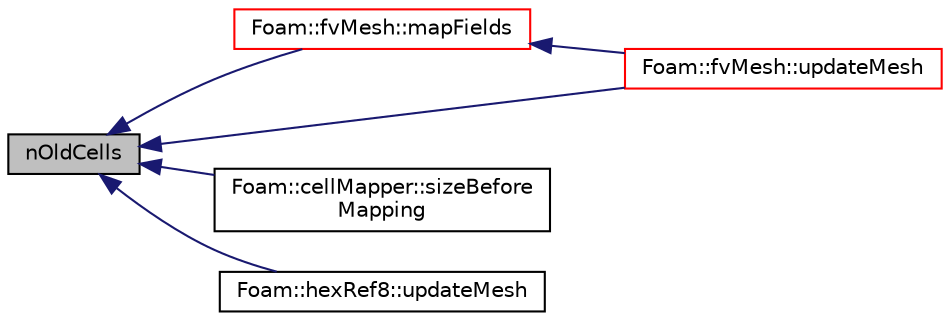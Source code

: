 digraph "nOldCells"
{
  bgcolor="transparent";
  edge [fontname="Helvetica",fontsize="10",labelfontname="Helvetica",labelfontsize="10"];
  node [fontname="Helvetica",fontsize="10",shape=record];
  rankdir="LR";
  Node1 [label="nOldCells",height=0.2,width=0.4,color="black", fillcolor="grey75", style="filled", fontcolor="black"];
  Node1 -> Node2 [dir="back",color="midnightblue",fontsize="10",style="solid",fontname="Helvetica"];
  Node2 [label="Foam::fvMesh::mapFields",height=0.2,width=0.4,color="red",URL="$a00892.html#acdda95483d214b756be7af3887ef71ee",tooltip="Map all fields in time using given map. "];
  Node2 -> Node3 [dir="back",color="midnightblue",fontsize="10",style="solid",fontname="Helvetica"];
  Node3 [label="Foam::fvMesh::updateMesh",height=0.2,width=0.4,color="red",URL="$a00892.html#a9c8cde0b192708d622d874f8cc2df66d",tooltip="Update mesh corresponding to the given map. "];
  Node1 -> Node4 [dir="back",color="midnightblue",fontsize="10",style="solid",fontname="Helvetica"];
  Node4 [label="Foam::cellMapper::sizeBefore\lMapping",height=0.2,width=0.4,color="black",URL="$a00214.html#ac74aab65e2b56d3b265ba9ed8e850423",tooltip="Return size before mapping. "];
  Node1 -> Node3 [dir="back",color="midnightblue",fontsize="10",style="solid",fontname="Helvetica"];
  Node1 -> Node5 [dir="back",color="midnightblue",fontsize="10",style="solid",fontname="Helvetica"];
  Node5 [label="Foam::hexRef8::updateMesh",height=0.2,width=0.4,color="black",URL="$a01026.html#a97c9017fa6ef5f8319a5d64bdf3fd1b6",tooltip="Update local numbering + undo. "];
}
